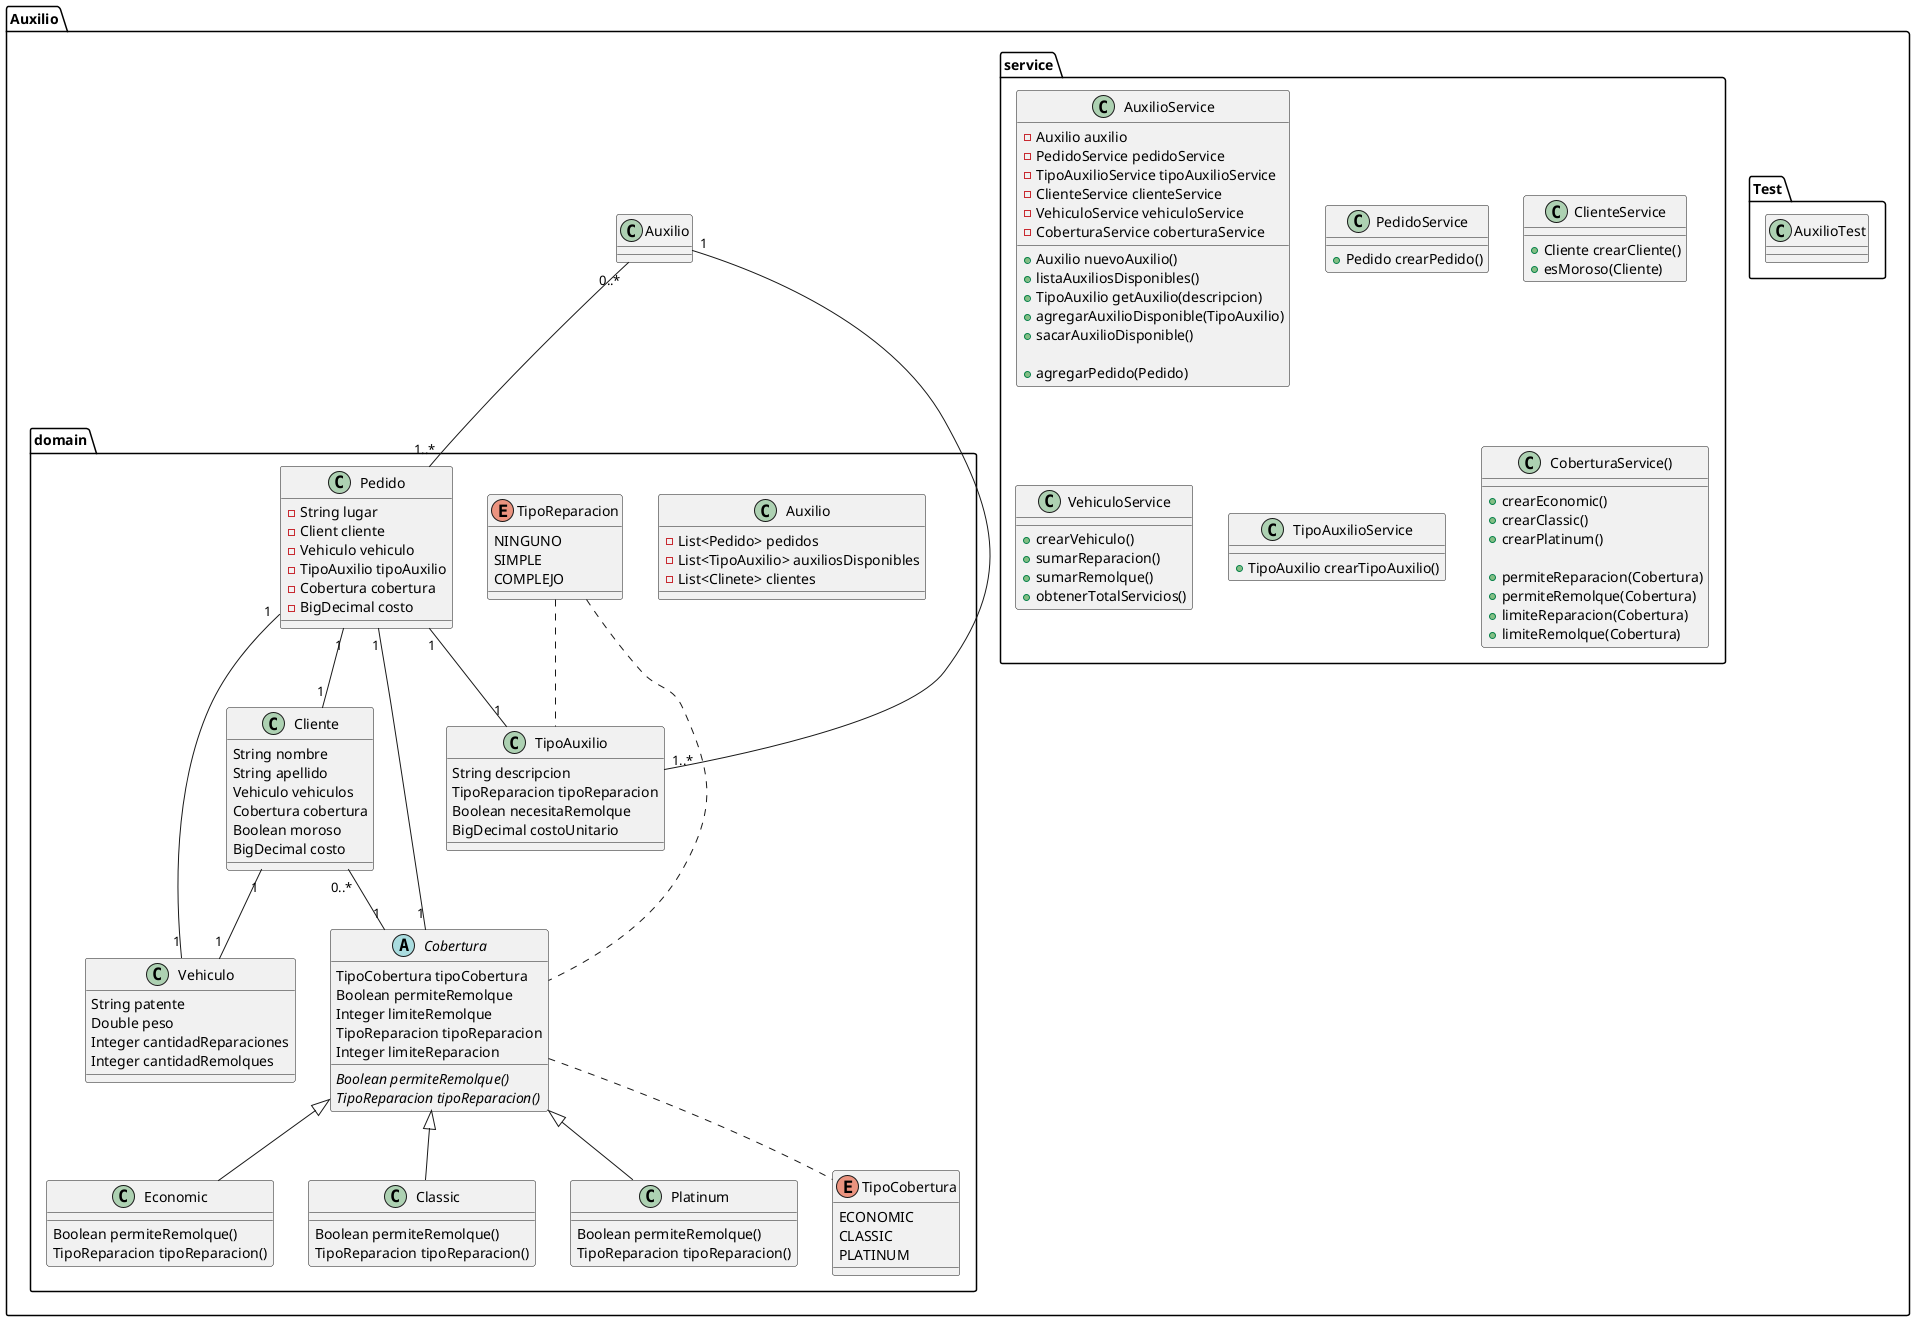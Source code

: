 @startuml


package Auxilio {
	package Test {
		class AuxilioTest {
		}
	}

	package service {
		class AuxilioService {
		  - Auxilio auxilio
		  - PedidoService pedidoService
		  - TipoAuxilioService tipoAuxilioService
		  - ClienteService clienteService
		  - VehiculoService vehiculoService
		  - CoberturaService coberturaService
		  
		  + Auxilio nuevoAuxilio()
		  + listaAuxiliosDisponibles()
		  + TipoAuxilio getAuxilio(descripcion)
		  + agregarAuxilioDisponible(TipoAuxilio)
		  + sacarAuxilioDisponible()
		  
		  + agregarPedido(Pedido)

			
		}
	
		class PedidoService {
			+ Pedido crearPedido()
		}
		
		class ClienteService {
			+ Cliente crearCliente()
			+ esMoroso(Cliente)
		}
		
		class VehiculoService {
		 	+ crearVehiculo()
			+ sumarReparacion()
			+ sumarRemolque()
			+ obtenerTotalServicios()
		}
		
		class TipoAuxilioService {
			+ TipoAuxilio crearTipoAuxilio()

		}
		
		class CoberturaService() {
			 + crearEconomic()
			 + crearClassic()
			 + crearPlatinum()
			 
			 + permiteReparacion(Cobertura)
			 + permiteRemolque(Cobertura)
			 + limiteReparacion(Cobertura)
			 + limiteRemolque(Cobertura)
		}
	}

	package domain {
		class Auxilio {
			- List<Pedido> pedidos
			- List<TipoAuxilio> auxiliosDisponibles
			- List<Clinete> clientes
		}	
	
		class Pedido {
			- String lugar
			- Client cliente
			- Vehiculo vehiculo
			- TipoAuxilio tipoAuxilio
			- Cobertura cobertura
			- BigDecimal costo
	    }	

		class Cliente {
			String nombre
			String apellido
			Vehiculo vehiculos
			Cobertura cobertura
			Boolean moroso
			BigDecimal costo
		}

		class Vehiculo {
			String patente
			Double peso
			Integer cantidadReparaciones
			Integer cantidadRemolques
		}

		abstract class Cobertura {
			TipoCobertura tipoCobertura
			Boolean permiteRemolque
			Integer limiteRemolque
			TipoReparacion tipoReparacion
			Integer limiteReparacion
			
	
			{abstract} Boolean permiteRemolque()
			{abstract} TipoReparacion tipoReparacion()

		}
		
		class Economic {
			Boolean permiteRemolque()
			TipoReparacion tipoReparacion()
		}

		class Classic {
			Boolean permiteRemolque()
			TipoReparacion tipoReparacion()
		}

		class Platinum {
			Boolean permiteRemolque()
			TipoReparacion tipoReparacion()
		}

		class TipoAuxilio {
			String descripcion
			TipoReparacion tipoReparacion
			Boolean necesitaRemolque
			BigDecimal costoUnitario
		} 
		
		enum TipoReparacion {
			NINGUNO
			SIMPLE
			COMPLEJO
		}
		
		enum TipoCobertura {
			ECONOMIC
			CLASSIC
			PLATINUM
		}
	}
	

	Auxilio "0..*" -- "1..*" Pedido
	Pedido "1" -- "1" Cliente
	Pedido "1" -- "1" Vehiculo
	Pedido "1" -- "1" TipoAuxilio
	Pedido "1" -- "1" Cobertura

	Cliente "0..*" -- "1" Cobertura
	Cliente "1" -- "1" Vehiculo

	Cobertura <|-- Economic
	Cobertura <|-- Classic
	Cobertura <|-- Platinum
	
	Cobertura .. TipoCobertura
	
	Auxilio "1" -- "1..*" TipoAuxilio
	
	TipoReparacion .. TipoAuxilio
	TipoReparacion .. Cobertura
	
				
}

@enduml